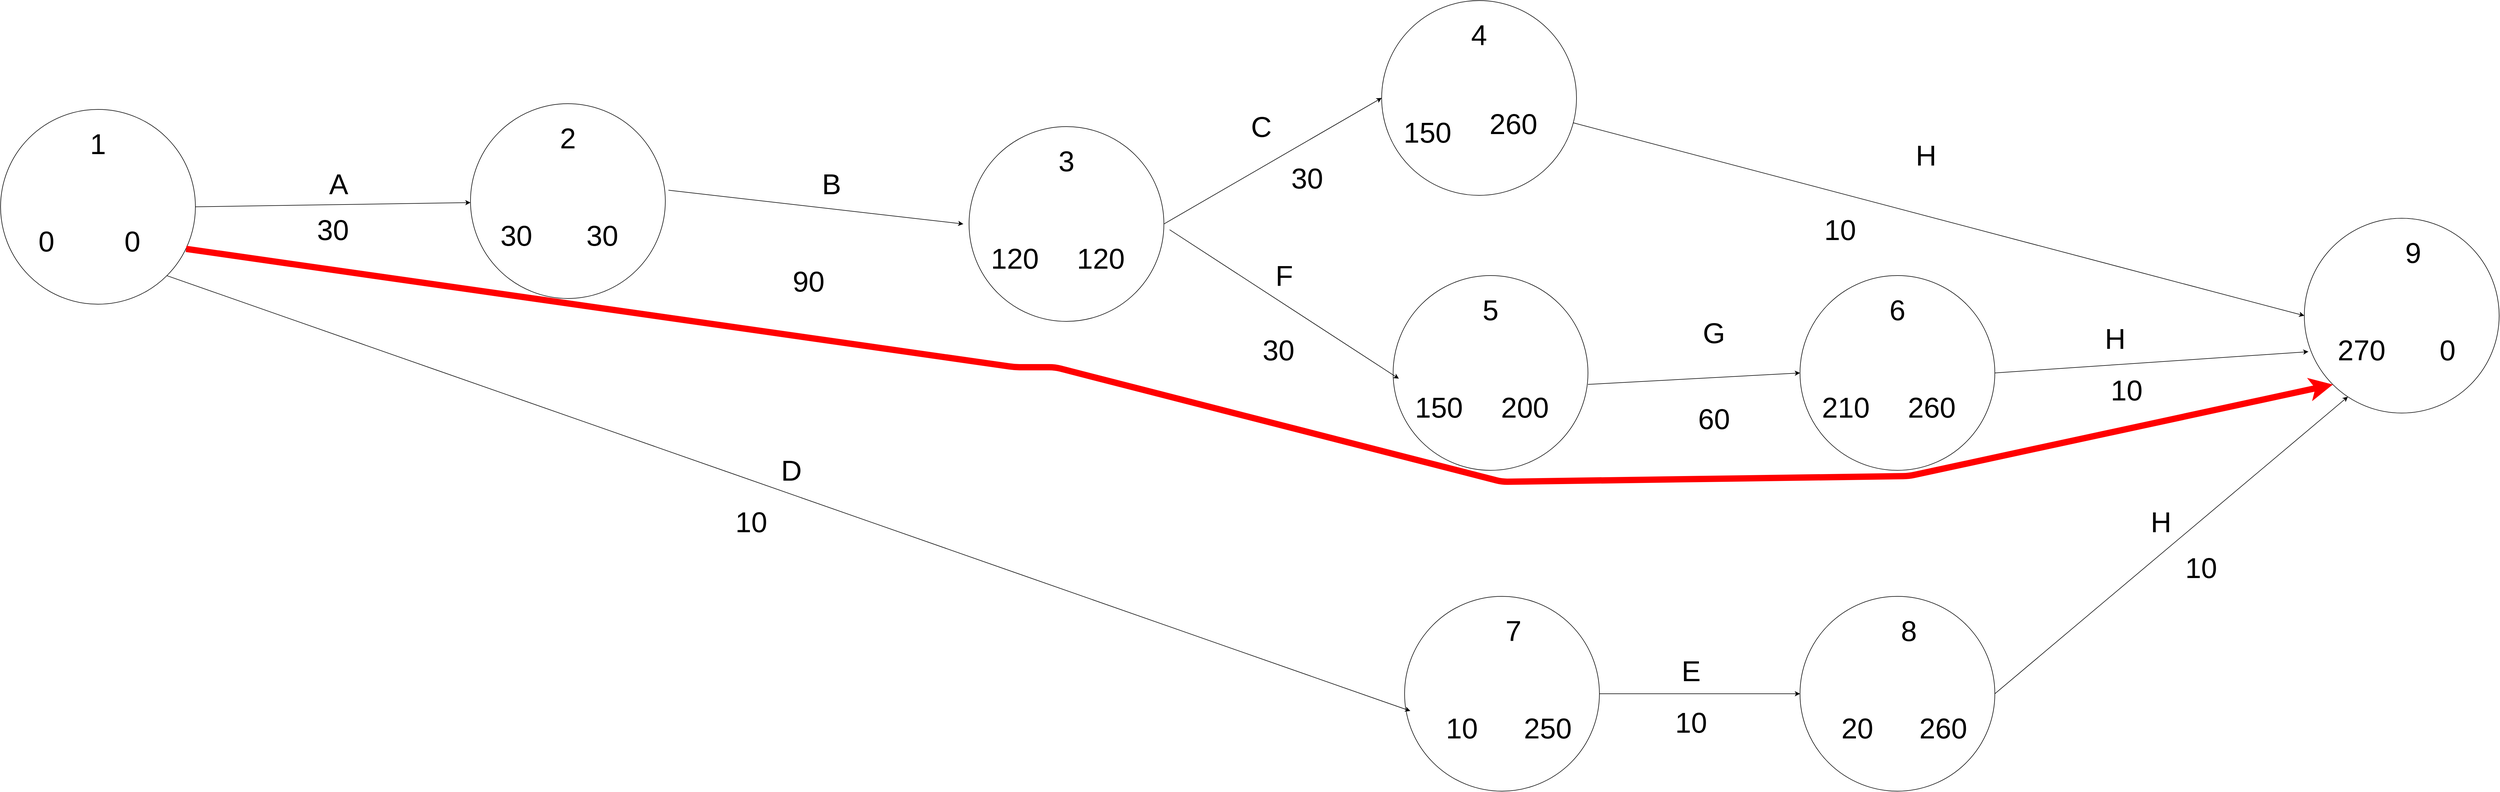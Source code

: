 <mxfile version="14.7.3" type="device" pages="2"><diagram id="qjjBuMeE1oa0q_8kWPrz" name="Page-1"><mxGraphModel dx="5167" dy="2373" grid="1" gridSize="10" guides="1" tooltips="1" connect="1" arrows="1" fold="1" page="1" pageScale="1" pageWidth="3300" pageHeight="4681" math="0" shadow="0"><root><mxCell id="0"/><mxCell id="1" parent="0"/><mxCell id="Z7XHPPMaAmh3Qjr1ua_g-1" value="" style="ellipse;whiteSpace=wrap;html=1;aspect=fixed;" vertex="1" parent="1"><mxGeometry x="120" y="560" width="340" height="340" as="geometry"/></mxCell><mxCell id="Z7XHPPMaAmh3Qjr1ua_g-2" value="&lt;font style=&quot;font-size: 50px&quot;&gt;1&lt;/font&gt;" style="text;html=1;strokeColor=none;fillColor=none;align=center;verticalAlign=middle;whiteSpace=wrap;rounded=0;" vertex="1" parent="1"><mxGeometry x="270" y="610" width="40" height="20" as="geometry"/></mxCell><mxCell id="Z7XHPPMaAmh3Qjr1ua_g-3" value="&lt;font style=&quot;font-size: 50px&quot;&gt;0&lt;/font&gt;" style="text;html=1;strokeColor=none;fillColor=none;align=center;verticalAlign=middle;whiteSpace=wrap;rounded=0;" vertex="1" parent="1"><mxGeometry x="180" y="780" width="40" height="20" as="geometry"/></mxCell><mxCell id="Z7XHPPMaAmh3Qjr1ua_g-5" value="&lt;font style=&quot;font-size: 50px&quot;&gt;0&lt;/font&gt;" style="text;html=1;strokeColor=none;fillColor=none;align=center;verticalAlign=middle;whiteSpace=wrap;rounded=0;" vertex="1" parent="1"><mxGeometry x="330" y="780" width="40" height="20" as="geometry"/></mxCell><mxCell id="Z7XHPPMaAmh3Qjr1ua_g-10" value="" style="ellipse;whiteSpace=wrap;html=1;aspect=fixed;" vertex="1" parent="1"><mxGeometry x="940" y="550" width="340" height="340" as="geometry"/></mxCell><mxCell id="Z7XHPPMaAmh3Qjr1ua_g-11" value="&lt;font style=&quot;font-size: 50px&quot;&gt;2&lt;/font&gt;" style="text;html=1;strokeColor=none;fillColor=none;align=center;verticalAlign=middle;whiteSpace=wrap;rounded=0;" vertex="1" parent="1"><mxGeometry x="1090" y="600" width="40" height="20" as="geometry"/></mxCell><mxCell id="Z7XHPPMaAmh3Qjr1ua_g-12" value="&lt;font style=&quot;font-size: 50px&quot;&gt;30&lt;/font&gt;" style="text;html=1;strokeColor=none;fillColor=none;align=center;verticalAlign=middle;whiteSpace=wrap;rounded=0;" vertex="1" parent="1"><mxGeometry x="1000" y="770" width="40" height="20" as="geometry"/></mxCell><mxCell id="Z7XHPPMaAmh3Qjr1ua_g-13" value="&lt;font style=&quot;font-size: 50px&quot;&gt;30&lt;/font&gt;" style="text;html=1;strokeColor=none;fillColor=none;align=center;verticalAlign=middle;whiteSpace=wrap;rounded=0;" vertex="1" parent="1"><mxGeometry x="1150" y="770" width="40" height="20" as="geometry"/></mxCell><mxCell id="Z7XHPPMaAmh3Qjr1ua_g-14" value="" style="endArrow=classic;html=1;exitX=1;exitY=0.5;exitDx=0;exitDy=0;" edge="1" parent="1" source="Z7XHPPMaAmh3Qjr1ua_g-1" target="Z7XHPPMaAmh3Qjr1ua_g-10"><mxGeometry width="50" height="50" relative="1" as="geometry"><mxPoint x="1080" y="860" as="sourcePoint"/><mxPoint x="920" y="720" as="targetPoint"/></mxGeometry></mxCell><mxCell id="Z7XHPPMaAmh3Qjr1ua_g-17" value="&lt;font style=&quot;font-size: 50px&quot;&gt;A&lt;/font&gt;" style="text;html=1;strokeColor=none;fillColor=none;align=center;verticalAlign=middle;whiteSpace=wrap;rounded=0;" vertex="1" parent="1"><mxGeometry x="690" y="680" width="40" height="20" as="geometry"/></mxCell><mxCell id="Z7XHPPMaAmh3Qjr1ua_g-18" value="&lt;font style=&quot;font-size: 50px&quot;&gt;30&lt;/font&gt;" style="text;html=1;strokeColor=none;fillColor=none;align=center;verticalAlign=middle;whiteSpace=wrap;rounded=0;" vertex="1" parent="1"><mxGeometry x="680" y="750" width="40" height="40" as="geometry"/></mxCell><mxCell id="Z7XHPPMaAmh3Qjr1ua_g-19" value="" style="endArrow=classic;html=1;exitX=1.016;exitY=0.444;exitDx=0;exitDy=0;exitPerimeter=0;" edge="1" parent="1" source="Z7XHPPMaAmh3Qjr1ua_g-10"><mxGeometry width="50" height="50" relative="1" as="geometry"><mxPoint x="1760" y="820" as="sourcePoint"/><mxPoint x="1800" y="760" as="targetPoint"/></mxGeometry></mxCell><mxCell id="Z7XHPPMaAmh3Qjr1ua_g-20" value="" style="ellipse;whiteSpace=wrap;html=1;aspect=fixed;" vertex="1" parent="1"><mxGeometry x="1810" y="590" width="340" height="340" as="geometry"/></mxCell><mxCell id="Z7XHPPMaAmh3Qjr1ua_g-21" value="&lt;font style=&quot;font-size: 50px&quot;&gt;3&lt;/font&gt;" style="text;html=1;strokeColor=none;fillColor=none;align=center;verticalAlign=middle;whiteSpace=wrap;rounded=0;" vertex="1" parent="1"><mxGeometry x="1960" y="640" width="40" height="20" as="geometry"/></mxCell><mxCell id="Z7XHPPMaAmh3Qjr1ua_g-22" value="&lt;font style=&quot;font-size: 50px&quot;&gt;120&lt;/font&gt;" style="text;html=1;strokeColor=none;fillColor=none;align=center;verticalAlign=middle;whiteSpace=wrap;rounded=0;" vertex="1" parent="1"><mxGeometry x="1870" y="810" width="40" height="20" as="geometry"/></mxCell><mxCell id="Z7XHPPMaAmh3Qjr1ua_g-23" value="&lt;font style=&quot;font-size: 50px&quot;&gt;120&lt;/font&gt;" style="text;html=1;strokeColor=none;fillColor=none;align=center;verticalAlign=middle;whiteSpace=wrap;rounded=0;" vertex="1" parent="1"><mxGeometry x="2020" y="810" width="40" height="20" as="geometry"/></mxCell><mxCell id="Z7XHPPMaAmh3Qjr1ua_g-29" value="&lt;font style=&quot;font-size: 50px&quot;&gt;B&lt;/font&gt;" style="text;html=1;strokeColor=none;fillColor=none;align=center;verticalAlign=middle;whiteSpace=wrap;rounded=0;" vertex="1" parent="1"><mxGeometry x="1550" y="680" width="40" height="20" as="geometry"/></mxCell><mxCell id="Z7XHPPMaAmh3Qjr1ua_g-31" value="&lt;font style=&quot;font-size: 50px&quot;&gt;90&lt;/font&gt;" style="text;html=1;strokeColor=none;fillColor=none;align=center;verticalAlign=middle;whiteSpace=wrap;rounded=0;" vertex="1" parent="1"><mxGeometry x="1510" y="840" width="40" height="40" as="geometry"/></mxCell><mxCell id="Z7XHPPMaAmh3Qjr1ua_g-35" value="" style="ellipse;whiteSpace=wrap;html=1;aspect=fixed;" vertex="1" parent="1"><mxGeometry x="2530" y="370" width="340" height="340" as="geometry"/></mxCell><mxCell id="Z7XHPPMaAmh3Qjr1ua_g-36" value="&lt;font style=&quot;font-size: 50px&quot;&gt;4&lt;/font&gt;" style="text;html=1;strokeColor=none;fillColor=none;align=center;verticalAlign=middle;whiteSpace=wrap;rounded=0;" vertex="1" parent="1"><mxGeometry x="2680" y="420" width="40" height="20" as="geometry"/></mxCell><mxCell id="Z7XHPPMaAmh3Qjr1ua_g-37" value="&lt;font style=&quot;font-size: 50px&quot;&gt;150&lt;/font&gt;" style="text;html=1;strokeColor=none;fillColor=none;align=center;verticalAlign=middle;whiteSpace=wrap;rounded=0;" vertex="1" parent="1"><mxGeometry x="2590" y="590" width="40" height="20" as="geometry"/></mxCell><mxCell id="Z7XHPPMaAmh3Qjr1ua_g-38" value="&lt;font style=&quot;font-size: 50px&quot;&gt;260&lt;/font&gt;" style="text;html=1;strokeColor=none;fillColor=none;align=center;verticalAlign=middle;whiteSpace=wrap;rounded=0;" vertex="1" parent="1"><mxGeometry x="2740" y="560" width="40" height="50" as="geometry"/></mxCell><mxCell id="Z7XHPPMaAmh3Qjr1ua_g-39" value="" style="ellipse;whiteSpace=wrap;html=1;aspect=fixed;" vertex="1" parent="1"><mxGeometry x="2550" y="850" width="340" height="340" as="geometry"/></mxCell><mxCell id="Z7XHPPMaAmh3Qjr1ua_g-40" value="&lt;font style=&quot;font-size: 50px&quot;&gt;5&lt;/font&gt;" style="text;html=1;strokeColor=none;fillColor=none;align=center;verticalAlign=middle;whiteSpace=wrap;rounded=0;" vertex="1" parent="1"><mxGeometry x="2700" y="900" width="40" height="20" as="geometry"/></mxCell><mxCell id="Z7XHPPMaAmh3Qjr1ua_g-41" value="&lt;font style=&quot;font-size: 50px&quot;&gt;150&lt;/font&gt;" style="text;html=1;strokeColor=none;fillColor=none;align=center;verticalAlign=middle;whiteSpace=wrap;rounded=0;" vertex="1" parent="1"><mxGeometry x="2610" y="1070" width="40" height="20" as="geometry"/></mxCell><mxCell id="Z7XHPPMaAmh3Qjr1ua_g-42" value="&lt;font style=&quot;font-size: 50px&quot;&gt;200&lt;/font&gt;" style="text;html=1;strokeColor=none;fillColor=none;align=center;verticalAlign=middle;whiteSpace=wrap;rounded=0;" vertex="1" parent="1"><mxGeometry x="2760" y="1070" width="40" height="20" as="geometry"/></mxCell><mxCell id="Z7XHPPMaAmh3Qjr1ua_g-43" value="" style="endArrow=classic;html=1;exitX=1;exitY=0.5;exitDx=0;exitDy=0;entryX=0;entryY=0.5;entryDx=0;entryDy=0;" edge="1" parent="1" source="Z7XHPPMaAmh3Qjr1ua_g-20" target="Z7XHPPMaAmh3Qjr1ua_g-35"><mxGeometry width="50" height="50" relative="1" as="geometry"><mxPoint x="2540" y="880" as="sourcePoint"/><mxPoint x="2590" y="830" as="targetPoint"/></mxGeometry></mxCell><mxCell id="Z7XHPPMaAmh3Qjr1ua_g-44" value="" style="endArrow=classic;html=1;exitX=1;exitY=0.5;exitDx=0;exitDy=0;" edge="1" parent="1"><mxGeometry width="50" height="50" relative="1" as="geometry"><mxPoint x="2160" y="770" as="sourcePoint"/><mxPoint x="2560" y="1030" as="targetPoint"/></mxGeometry></mxCell><mxCell id="Z7XHPPMaAmh3Qjr1ua_g-45" value="&lt;font style=&quot;font-size: 50px&quot;&gt;C&lt;/font&gt;" style="text;html=1;strokeColor=none;fillColor=none;align=center;verticalAlign=middle;whiteSpace=wrap;rounded=0;" vertex="1" parent="1"><mxGeometry x="2300" y="580" width="40" height="20" as="geometry"/></mxCell><mxCell id="Z7XHPPMaAmh3Qjr1ua_g-46" value="&lt;font style=&quot;font-size: 50px&quot;&gt;F&lt;/font&gt;" style="text;html=1;strokeColor=none;fillColor=none;align=center;verticalAlign=middle;whiteSpace=wrap;rounded=0;" vertex="1" parent="1"><mxGeometry x="2340" y="840" width="40" height="20" as="geometry"/></mxCell><mxCell id="Z7XHPPMaAmh3Qjr1ua_g-47" value="&lt;font style=&quot;font-size: 50px&quot;&gt;30&lt;/font&gt;" style="text;html=1;strokeColor=none;fillColor=none;align=center;verticalAlign=middle;whiteSpace=wrap;rounded=0;" vertex="1" parent="1"><mxGeometry x="2380" y="660" width="40" height="40" as="geometry"/></mxCell><mxCell id="Z7XHPPMaAmh3Qjr1ua_g-48" value="&lt;span style=&quot;font-size: 50px&quot;&gt;30&lt;/span&gt;" style="text;html=1;strokeColor=none;fillColor=none;align=center;verticalAlign=middle;whiteSpace=wrap;rounded=0;" vertex="1" parent="1"><mxGeometry x="2330" y="960" width="40" height="40" as="geometry"/></mxCell><mxCell id="Z7XHPPMaAmh3Qjr1ua_g-49" value="" style="ellipse;whiteSpace=wrap;html=1;aspect=fixed;" vertex="1" parent="1"><mxGeometry x="3260" y="850" width="340" height="340" as="geometry"/></mxCell><mxCell id="Z7XHPPMaAmh3Qjr1ua_g-50" value="&lt;font style=&quot;font-size: 50px&quot;&gt;6&lt;/font&gt;" style="text;html=1;strokeColor=none;fillColor=none;align=center;verticalAlign=middle;whiteSpace=wrap;rounded=0;" vertex="1" parent="1"><mxGeometry x="3410" y="900" width="40" height="20" as="geometry"/></mxCell><mxCell id="Z7XHPPMaAmh3Qjr1ua_g-51" value="&lt;font style=&quot;font-size: 50px&quot;&gt;210&lt;/font&gt;" style="text;html=1;strokeColor=none;fillColor=none;align=center;verticalAlign=middle;whiteSpace=wrap;rounded=0;" vertex="1" parent="1"><mxGeometry x="3320" y="1070" width="40" height="20" as="geometry"/></mxCell><mxCell id="Z7XHPPMaAmh3Qjr1ua_g-52" value="&lt;font style=&quot;font-size: 50px&quot;&gt;260&lt;/font&gt;" style="text;html=1;strokeColor=none;fillColor=none;align=center;verticalAlign=middle;whiteSpace=wrap;rounded=0;" vertex="1" parent="1"><mxGeometry x="3470" y="1070" width="40" height="20" as="geometry"/></mxCell><mxCell id="Z7XHPPMaAmh3Qjr1ua_g-53" value="" style="endArrow=classic;html=1;entryX=0;entryY=0.5;entryDx=0;entryDy=0;" edge="1" parent="1" target="Z7XHPPMaAmh3Qjr1ua_g-49"><mxGeometry width="50" height="50" relative="1" as="geometry"><mxPoint x="2890" y="1040" as="sourcePoint"/><mxPoint x="2590" y="830" as="targetPoint"/></mxGeometry></mxCell><mxCell id="Z7XHPPMaAmh3Qjr1ua_g-54" value="&lt;span style=&quot;font-size: 50px&quot;&gt;G&lt;/span&gt;" style="text;html=1;strokeColor=none;fillColor=none;align=center;verticalAlign=middle;whiteSpace=wrap;rounded=0;" vertex="1" parent="1"><mxGeometry x="3090" y="940" width="40" height="20" as="geometry"/></mxCell><mxCell id="Z7XHPPMaAmh3Qjr1ua_g-55" value="&lt;span style=&quot;font-size: 50px&quot;&gt;60&lt;/span&gt;" style="text;html=1;strokeColor=none;fillColor=none;align=center;verticalAlign=middle;whiteSpace=wrap;rounded=0;" vertex="1" parent="1"><mxGeometry x="3090" y="1080" width="40" height="40" as="geometry"/></mxCell><mxCell id="Z7XHPPMaAmh3Qjr1ua_g-56" value="" style="ellipse;whiteSpace=wrap;html=1;aspect=fixed;" vertex="1" parent="1"><mxGeometry x="4140" y="750" width="340" height="340" as="geometry"/></mxCell><mxCell id="Z7XHPPMaAmh3Qjr1ua_g-57" value="&lt;font style=&quot;font-size: 50px&quot;&gt;9&lt;/font&gt;" style="text;html=1;strokeColor=none;fillColor=none;align=center;verticalAlign=middle;whiteSpace=wrap;rounded=0;" vertex="1" parent="1"><mxGeometry x="4310" y="800" width="40" height="20" as="geometry"/></mxCell><mxCell id="Z7XHPPMaAmh3Qjr1ua_g-58" value="&lt;font style=&quot;font-size: 50px&quot;&gt;270&lt;/font&gt;" style="text;html=1;strokeColor=none;fillColor=none;align=center;verticalAlign=middle;whiteSpace=wrap;rounded=0;" vertex="1" parent="1"><mxGeometry x="4220" y="970" width="40" height="20" as="geometry"/></mxCell><mxCell id="Z7XHPPMaAmh3Qjr1ua_g-59" value="&lt;font style=&quot;font-size: 50px&quot;&gt;0&lt;/font&gt;" style="text;html=1;strokeColor=none;fillColor=none;align=center;verticalAlign=middle;whiteSpace=wrap;rounded=0;" vertex="1" parent="1"><mxGeometry x="4370" y="970" width="40" height="20" as="geometry"/></mxCell><mxCell id="Z7XHPPMaAmh3Qjr1ua_g-60" value="" style="endArrow=classic;html=1;entryX=0;entryY=0.5;entryDx=0;entryDy=0;" edge="1" parent="1" source="Z7XHPPMaAmh3Qjr1ua_g-35" target="Z7XHPPMaAmh3Qjr1ua_g-56"><mxGeometry width="50" height="50" relative="1" as="geometry"><mxPoint x="2370" y="820" as="sourcePoint"/><mxPoint x="2420" y="770" as="targetPoint"/></mxGeometry></mxCell><mxCell id="Z7XHPPMaAmh3Qjr1ua_g-61" value="" style="endArrow=classic;html=1;entryX=0.021;entryY=0.685;entryDx=0;entryDy=0;entryPerimeter=0;exitX=1;exitY=0.5;exitDx=0;exitDy=0;" edge="1" parent="1" source="Z7XHPPMaAmh3Qjr1ua_g-49" target="Z7XHPPMaAmh3Qjr1ua_g-56"><mxGeometry width="50" height="50" relative="1" as="geometry"><mxPoint x="2370" y="820" as="sourcePoint"/><mxPoint x="2420" y="770" as="targetPoint"/></mxGeometry></mxCell><mxCell id="Z7XHPPMaAmh3Qjr1ua_g-62" value="" style="ellipse;whiteSpace=wrap;html=1;aspect=fixed;" vertex="1" parent="1"><mxGeometry x="3260" y="1410" width="340" height="340" as="geometry"/></mxCell><mxCell id="Z7XHPPMaAmh3Qjr1ua_g-63" value="&lt;font style=&quot;font-size: 50px&quot;&gt;8&lt;/font&gt;" style="text;html=1;strokeColor=none;fillColor=none;align=center;verticalAlign=middle;whiteSpace=wrap;rounded=0;" vertex="1" parent="1"><mxGeometry x="3430" y="1460" width="40" height="20" as="geometry"/></mxCell><mxCell id="Z7XHPPMaAmh3Qjr1ua_g-64" value="&lt;font style=&quot;font-size: 50px&quot;&gt;20&lt;/font&gt;" style="text;html=1;strokeColor=none;fillColor=none;align=center;verticalAlign=middle;whiteSpace=wrap;rounded=0;" vertex="1" parent="1"><mxGeometry x="3340" y="1630" width="40" height="20" as="geometry"/></mxCell><mxCell id="Z7XHPPMaAmh3Qjr1ua_g-65" value="&lt;font style=&quot;font-size: 50px&quot;&gt;260&lt;/font&gt;" style="text;html=1;strokeColor=none;fillColor=none;align=center;verticalAlign=middle;whiteSpace=wrap;rounded=0;" vertex="1" parent="1"><mxGeometry x="3490" y="1630" width="40" height="20" as="geometry"/></mxCell><mxCell id="Z7XHPPMaAmh3Qjr1ua_g-66" value="" style="ellipse;whiteSpace=wrap;html=1;aspect=fixed;" vertex="1" parent="1"><mxGeometry x="2570" y="1410" width="340" height="340" as="geometry"/></mxCell><mxCell id="Z7XHPPMaAmh3Qjr1ua_g-67" value="&lt;font style=&quot;font-size: 50px&quot;&gt;7&lt;/font&gt;" style="text;html=1;strokeColor=none;fillColor=none;align=center;verticalAlign=middle;whiteSpace=wrap;rounded=0;" vertex="1" parent="1"><mxGeometry x="2740" y="1460" width="40" height="20" as="geometry"/></mxCell><mxCell id="Z7XHPPMaAmh3Qjr1ua_g-68" value="&lt;font style=&quot;font-size: 50px&quot;&gt;10&lt;/font&gt;" style="text;html=1;strokeColor=none;fillColor=none;align=center;verticalAlign=middle;whiteSpace=wrap;rounded=0;" vertex="1" parent="1"><mxGeometry x="2650" y="1630" width="40" height="20" as="geometry"/></mxCell><mxCell id="Z7XHPPMaAmh3Qjr1ua_g-69" value="&lt;font style=&quot;font-size: 50px&quot;&gt;250&lt;/font&gt;" style="text;html=1;strokeColor=none;fillColor=none;align=center;verticalAlign=middle;whiteSpace=wrap;rounded=0;" vertex="1" parent="1"><mxGeometry x="2800" y="1630" width="40" height="20" as="geometry"/></mxCell><mxCell id="Z7XHPPMaAmh3Qjr1ua_g-70" value="" style="endArrow=classic;html=1;entryX=0.224;entryY=0.916;entryDx=0;entryDy=0;entryPerimeter=0;exitX=1;exitY=0.5;exitDx=0;exitDy=0;" edge="1" parent="1" source="Z7XHPPMaAmh3Qjr1ua_g-62" target="Z7XHPPMaAmh3Qjr1ua_g-56"><mxGeometry width="50" height="50" relative="1" as="geometry"><mxPoint x="2770" y="950" as="sourcePoint"/><mxPoint x="2820" y="900" as="targetPoint"/></mxGeometry></mxCell><mxCell id="Z7XHPPMaAmh3Qjr1ua_g-71" value="" style="endArrow=classic;html=1;entryX=0;entryY=0.5;entryDx=0;entryDy=0;exitX=1;exitY=0.5;exitDx=0;exitDy=0;" edge="1" parent="1" source="Z7XHPPMaAmh3Qjr1ua_g-66" target="Z7XHPPMaAmh3Qjr1ua_g-62"><mxGeometry width="50" height="50" relative="1" as="geometry"><mxPoint x="2770" y="950" as="sourcePoint"/><mxPoint x="2820" y="900" as="targetPoint"/></mxGeometry></mxCell><mxCell id="Z7XHPPMaAmh3Qjr1ua_g-72" value="&lt;span style=&quot;font-size: 50px&quot;&gt;H&lt;/span&gt;" style="text;html=1;strokeColor=none;fillColor=none;align=center;verticalAlign=middle;whiteSpace=wrap;rounded=0;" vertex="1" parent="1"><mxGeometry x="3460" y="630" width="40" height="20" as="geometry"/></mxCell><mxCell id="Z7XHPPMaAmh3Qjr1ua_g-73" value="&lt;span style=&quot;font-size: 50px&quot;&gt;H&lt;/span&gt;" style="text;html=1;strokeColor=none;fillColor=none;align=center;verticalAlign=middle;whiteSpace=wrap;rounded=0;" vertex="1" parent="1"><mxGeometry x="3790" y="950" width="40" height="20" as="geometry"/></mxCell><mxCell id="Z7XHPPMaAmh3Qjr1ua_g-74" value="&lt;span style=&quot;font-size: 50px&quot;&gt;H&lt;/span&gt;" style="text;html=1;strokeColor=none;fillColor=none;align=center;verticalAlign=middle;whiteSpace=wrap;rounded=0;" vertex="1" parent="1"><mxGeometry x="3870" y="1270" width="40" height="20" as="geometry"/></mxCell><mxCell id="Z7XHPPMaAmh3Qjr1ua_g-75" value="&lt;span style=&quot;font-size: 50px&quot;&gt;E&lt;/span&gt;" style="text;html=1;strokeColor=none;fillColor=none;align=center;verticalAlign=middle;whiteSpace=wrap;rounded=0;" vertex="1" parent="1"><mxGeometry x="3050" y="1530" width="40" height="20" as="geometry"/></mxCell><mxCell id="Z7XHPPMaAmh3Qjr1ua_g-76" value="&lt;span style=&quot;font-size: 50px&quot;&gt;10&lt;/span&gt;" style="text;html=1;strokeColor=none;fillColor=none;align=center;verticalAlign=middle;whiteSpace=wrap;rounded=0;" vertex="1" parent="1"><mxGeometry x="3310" y="750" width="40" height="40" as="geometry"/></mxCell><mxCell id="Z7XHPPMaAmh3Qjr1ua_g-77" value="&lt;span style=&quot;font-size: 50px&quot;&gt;10&lt;/span&gt;" style="text;html=1;strokeColor=none;fillColor=none;align=center;verticalAlign=middle;whiteSpace=wrap;rounded=0;" vertex="1" parent="1"><mxGeometry x="3810" y="1030" width="40" height="40" as="geometry"/></mxCell><mxCell id="Z7XHPPMaAmh3Qjr1ua_g-78" value="&lt;span style=&quot;font-size: 50px&quot;&gt;10&lt;/span&gt;" style="text;html=1;strokeColor=none;fillColor=none;align=center;verticalAlign=middle;whiteSpace=wrap;rounded=0;" vertex="1" parent="1"><mxGeometry x="3940" y="1340" width="40" height="40" as="geometry"/></mxCell><mxCell id="Z7XHPPMaAmh3Qjr1ua_g-79" value="&lt;span style=&quot;font-size: 50px&quot;&gt;10&lt;/span&gt;" style="text;html=1;strokeColor=none;fillColor=none;align=center;verticalAlign=middle;whiteSpace=wrap;rounded=0;" vertex="1" parent="1"><mxGeometry x="3050" y="1610" width="40" height="40" as="geometry"/></mxCell><mxCell id="Z7XHPPMaAmh3Qjr1ua_g-80" value="" style="endArrow=classic;html=1;exitX=1;exitY=1;exitDx=0;exitDy=0;" edge="1" parent="1" source="Z7XHPPMaAmh3Qjr1ua_g-1"><mxGeometry width="50" height="50" relative="1" as="geometry"><mxPoint x="2200" y="1260" as="sourcePoint"/><mxPoint x="2580" y="1610" as="targetPoint"/></mxGeometry></mxCell><mxCell id="Z7XHPPMaAmh3Qjr1ua_g-82" value="&lt;font style=&quot;font-size: 50px&quot;&gt;D&lt;/font&gt;" style="text;html=1;strokeColor=none;fillColor=none;align=center;verticalAlign=middle;whiteSpace=wrap;rounded=0;" vertex="1" parent="1"><mxGeometry x="1480" y="1170" width="40" height="40" as="geometry"/></mxCell><mxCell id="Z7XHPPMaAmh3Qjr1ua_g-83" value="&lt;span style=&quot;font-size: 50px&quot;&gt;10&lt;/span&gt;" style="text;html=1;strokeColor=none;fillColor=none;align=center;verticalAlign=middle;whiteSpace=wrap;rounded=0;" vertex="1" parent="1"><mxGeometry x="1400" y="1260" width="60" height="40" as="geometry"/></mxCell><mxCell id="Z7XHPPMaAmh3Qjr1ua_g-84" value="" style="endArrow=classic;html=1;strokeColor=#FF0000;strokeWidth=11;exitX=0.952;exitY=0.716;exitDx=0;exitDy=0;exitPerimeter=0;entryX=0;entryY=1;entryDx=0;entryDy=0;" edge="1" parent="1" source="Z7XHPPMaAmh3Qjr1ua_g-1" target="Z7XHPPMaAmh3Qjr1ua_g-56"><mxGeometry width="50" height="50" relative="1" as="geometry"><mxPoint x="440" y="830" as="sourcePoint"/><mxPoint x="4140" y="890" as="targetPoint"/><Array as="points"><mxPoint x="1890" y="1010"/><mxPoint x="1960" y="1010"/><mxPoint x="2740" y="1210"/><mxPoint x="3450" y="1200"/></Array></mxGeometry></mxCell></root></mxGraphModel></diagram><diagram id="C-g3v5GR5DbtJlBN2jXU" name="Page-2"><mxGraphModel dx="1550" dy="712" grid="1" gridSize="10" guides="1" tooltips="1" connect="1" arrows="1" fold="1" page="1" pageScale="1" pageWidth="3300" pageHeight="4681" math="0" shadow="0"><root><mxCell id="6__tiB--wTlqgnBAfvWz-0"/><mxCell id="6__tiB--wTlqgnBAfvWz-1" parent="6__tiB--wTlqgnBAfvWz-0"/><mxCell id="6__tiB--wTlqgnBAfvWz-2" value="Projet Site mairie" style="rounded=0;whiteSpace=wrap;html=1;" vertex="1" parent="6__tiB--wTlqgnBAfvWz-1"><mxGeometry x="600" y="130" width="120" height="60" as="geometry"/></mxCell><mxCell id="6__tiB--wTlqgnBAfvWz-3" value="&lt;span style=&quot;font-size: 11.0pt ; line-height: 107% ; font-family: &amp;#34;calibri&amp;#34; , sans-serif&quot;&gt;démarches administratives&lt;/span&gt;" style="rounded=0;whiteSpace=wrap;html=1;" vertex="1" parent="6__tiB--wTlqgnBAfvWz-1"><mxGeometry x="310" y="310" width="120" height="60" as="geometry"/></mxCell><mxCell id="6__tiB--wTlqgnBAfvWz-4" value="&lt;span style=&quot;font-size: 11.0pt ; line-height: 107% ; font-family: &amp;#34;calibri&amp;#34; , sans-serif&quot;&gt;, inscriptions école&lt;/span&gt;" style="rounded=0;whiteSpace=wrap;html=1;" vertex="1" parent="6__tiB--wTlqgnBAfvWz-1"><mxGeometry x="590" y="310" width="120" height="60" as="geometry"/></mxCell><mxCell id="6__tiB--wTlqgnBAfvWz-5" value="&lt;span style=&quot;font-size: 11.0pt ; line-height: 107% ; font-family: &amp;#34;calibri&amp;#34; , sans-serif&quot;&gt;prise de rendez-vous&lt;/span&gt;" style="rounded=0;whiteSpace=wrap;html=1;" vertex="1" parent="6__tiB--wTlqgnBAfvWz-1"><mxGeometry x="860" y="310" width="120" height="60" as="geometry"/></mxCell><mxCell id="6__tiB--wTlqgnBAfvWz-6" value="" style="endArrow=classic;html=1;strokeWidth=2;exitX=0.5;exitY=1;exitDx=0;exitDy=0;entryX=0.5;entryY=0;entryDx=0;entryDy=0;" edge="1" parent="6__tiB--wTlqgnBAfvWz-1" source="6__tiB--wTlqgnBAfvWz-2" target="6__tiB--wTlqgnBAfvWz-3"><mxGeometry width="50" height="50" relative="1" as="geometry"><mxPoint x="760" y="390" as="sourcePoint"/><mxPoint x="810" y="340" as="targetPoint"/></mxGeometry></mxCell><mxCell id="6__tiB--wTlqgnBAfvWz-7" value="" style="endArrow=classic;html=1;strokeColor=#000000;strokeWidth=2;entryX=0.5;entryY=0;entryDx=0;entryDy=0;" edge="1" parent="6__tiB--wTlqgnBAfvWz-1" source="6__tiB--wTlqgnBAfvWz-2" target="6__tiB--wTlqgnBAfvWz-5"><mxGeometry width="50" height="50" relative="1" as="geometry"><mxPoint x="760" y="390" as="sourcePoint"/><mxPoint x="810" y="340" as="targetPoint"/></mxGeometry></mxCell><mxCell id="6__tiB--wTlqgnBAfvWz-8" value="" style="endArrow=classic;html=1;strokeColor=#000000;strokeWidth=2;exitX=0.663;exitY=0.997;exitDx=0;exitDy=0;exitPerimeter=0;entryX=0.5;entryY=0;entryDx=0;entryDy=0;" edge="1" parent="6__tiB--wTlqgnBAfvWz-1" source="6__tiB--wTlqgnBAfvWz-2" target="6__tiB--wTlqgnBAfvWz-4"><mxGeometry width="50" height="50" relative="1" as="geometry"><mxPoint x="760" y="390" as="sourcePoint"/><mxPoint x="810" y="340" as="targetPoint"/></mxGeometry></mxCell><mxCell id="6__tiB--wTlqgnBAfvWz-9" value="&lt;span style=&quot;font-size: 11.0pt ; line-height: 107% ; font-family: &amp;#34;calibri&amp;#34; , sans-serif&quot;&gt;cantine&lt;/span&gt;" style="rounded=0;whiteSpace=wrap;html=1;" vertex="1" parent="6__tiB--wTlqgnBAfvWz-1"><mxGeometry x="440" y="440" width="120" height="60" as="geometry"/></mxCell><mxCell id="6__tiB--wTlqgnBAfvWz-10" value="&lt;span style=&quot;font-size: 11.0pt ; line-height: 107% ; font-family: &amp;#34;calibri&amp;#34; , sans-serif&quot;&gt;garderie&lt;/span&gt;" style="rounded=0;whiteSpace=wrap;html=1;" vertex="1" parent="6__tiB--wTlqgnBAfvWz-1"><mxGeometry x="590" y="440" width="120" height="60" as="geometry"/></mxCell><mxCell id="6__tiB--wTlqgnBAfvWz-11" value="&lt;span style=&quot;font-size: 11.0pt ; line-height: 107% ; font-family: &amp;#34;calibri&amp;#34; , sans-serif&quot;&gt;clsh&lt;/span&gt;" style="rounded=0;whiteSpace=wrap;html=1;" vertex="1" parent="6__tiB--wTlqgnBAfvWz-1"><mxGeometry x="730" y="440" width="120" height="60" as="geometry"/></mxCell><mxCell id="6__tiB--wTlqgnBAfvWz-12" value="" style="endArrow=classic;html=1;strokeColor=#000000;strokeWidth=2;exitX=0.75;exitY=1;exitDx=0;exitDy=0;entryX=0.636;entryY=-0.001;entryDx=0;entryDy=0;entryPerimeter=0;" edge="1" parent="6__tiB--wTlqgnBAfvWz-1" source="6__tiB--wTlqgnBAfvWz-4" target="6__tiB--wTlqgnBAfvWz-11"><mxGeometry width="50" height="50" relative="1" as="geometry"><mxPoint x="760" y="390" as="sourcePoint"/><mxPoint x="810" y="340" as="targetPoint"/></mxGeometry></mxCell><mxCell id="6__tiB--wTlqgnBAfvWz-13" value="" style="endArrow=classic;html=1;strokeColor=#000000;strokeWidth=2;exitX=0.5;exitY=1;exitDx=0;exitDy=0;" edge="1" parent="6__tiB--wTlqgnBAfvWz-1" source="6__tiB--wTlqgnBAfvWz-4" target="6__tiB--wTlqgnBAfvWz-10"><mxGeometry width="50" height="50" relative="1" as="geometry"><mxPoint x="690" y="380" as="sourcePoint"/><mxPoint x="816.32" y="449.94" as="targetPoint"/></mxGeometry></mxCell><mxCell id="6__tiB--wTlqgnBAfvWz-14" value="" style="endArrow=classic;html=1;strokeColor=#000000;strokeWidth=2;exitX=0.25;exitY=1;exitDx=0;exitDy=0;" edge="1" parent="6__tiB--wTlqgnBAfvWz-1" source="6__tiB--wTlqgnBAfvWz-4"><mxGeometry width="50" height="50" relative="1" as="geometry"><mxPoint x="660" y="380" as="sourcePoint"/><mxPoint x="500" y="440" as="targetPoint"/></mxGeometry></mxCell><mxCell id="6__tiB--wTlqgnBAfvWz-15" value="" style="endArrow=classic;html=1;strokeColor=#000000;strokeWidth=2;exitX=0.25;exitY=1;exitDx=0;exitDy=0;" edge="1" parent="6__tiB--wTlqgnBAfvWz-1" source="6__tiB--wTlqgnBAfvWz-3"><mxGeometry width="50" height="50" relative="1" as="geometry"><mxPoint x="310" y="560" as="sourcePoint"/><mxPoint x="400" y="740" as="targetPoint"/><Array as="points"><mxPoint x="340" y="740"/></Array></mxGeometry></mxCell><mxCell id="6__tiB--wTlqgnBAfvWz-16" value="" style="endArrow=classic;html=1;strokeColor=#000000;strokeWidth=2;exitX=0.25;exitY=1;exitDx=0;exitDy=0;" edge="1" parent="6__tiB--wTlqgnBAfvWz-1" source="6__tiB--wTlqgnBAfvWz-3"><mxGeometry width="50" height="50" relative="1" as="geometry"><mxPoint x="350" y="380" as="sourcePoint"/><mxPoint x="400" y="650" as="targetPoint"/><Array as="points"><mxPoint x="340" y="650"/></Array></mxGeometry></mxCell><mxCell id="6__tiB--wTlqgnBAfvWz-17" value="Inscription" style="rounded=0;whiteSpace=wrap;html=1;" vertex="1" parent="6__tiB--wTlqgnBAfvWz-1"><mxGeometry x="400" y="620" width="120" height="60" as="geometry"/></mxCell><mxCell id="6__tiB--wTlqgnBAfvWz-18" value="Suivre demande" style="rounded=0;whiteSpace=wrap;html=1;" vertex="1" parent="6__tiB--wTlqgnBAfvWz-1"><mxGeometry x="400" y="710" width="120" height="60" as="geometry"/></mxCell><mxCell id="6__tiB--wTlqgnBAfvWz-21" value="" style="endArrow=classic;html=1;strokeColor=#000000;strokeWidth=2;exitX=0.25;exitY=1;exitDx=0;exitDy=0;" edge="1" parent="6__tiB--wTlqgnBAfvWz-1"><mxGeometry width="50" height="50" relative="1" as="geometry"><mxPoint x="530" y="500" as="sourcePoint"/><mxPoint x="590" y="870" as="targetPoint"/><Array as="points"><mxPoint x="530" y="870"/></Array></mxGeometry></mxCell><mxCell id="6__tiB--wTlqgnBAfvWz-22" value="" style="endArrow=classic;html=1;strokeColor=#000000;strokeWidth=2;exitX=0.25;exitY=1;exitDx=0;exitDy=0;" edge="1" parent="6__tiB--wTlqgnBAfvWz-1"><mxGeometry width="50" height="50" relative="1" as="geometry"><mxPoint x="530" y="500" as="sourcePoint"/><mxPoint x="590" y="780" as="targetPoint"/><Array as="points"><mxPoint x="530" y="780"/></Array></mxGeometry></mxCell><mxCell id="6__tiB--wTlqgnBAfvWz-23" value="Inscription" style="rounded=0;whiteSpace=wrap;html=1;" vertex="1" parent="6__tiB--wTlqgnBAfvWz-1"><mxGeometry x="590" y="750" width="120" height="60" as="geometry"/></mxCell><mxCell id="6__tiB--wTlqgnBAfvWz-24" value="Suivre demande" style="rounded=0;whiteSpace=wrap;html=1;" vertex="1" parent="6__tiB--wTlqgnBAfvWz-1"><mxGeometry x="590" y="840" width="120" height="60" as="geometry"/></mxCell><mxCell id="6__tiB--wTlqgnBAfvWz-25" value="&lt;font style=&quot;font-size: 100px&quot;&gt;...&lt;/font&gt;" style="text;html=1;align=center;verticalAlign=middle;resizable=0;points=[];autosize=1;strokeColor=none;" vertex="1" parent="6__tiB--wTlqgnBAfvWz-1"><mxGeometry x="860" y="620" width="100" height="50" as="geometry"/></mxCell></root></mxGraphModel></diagram></mxfile>